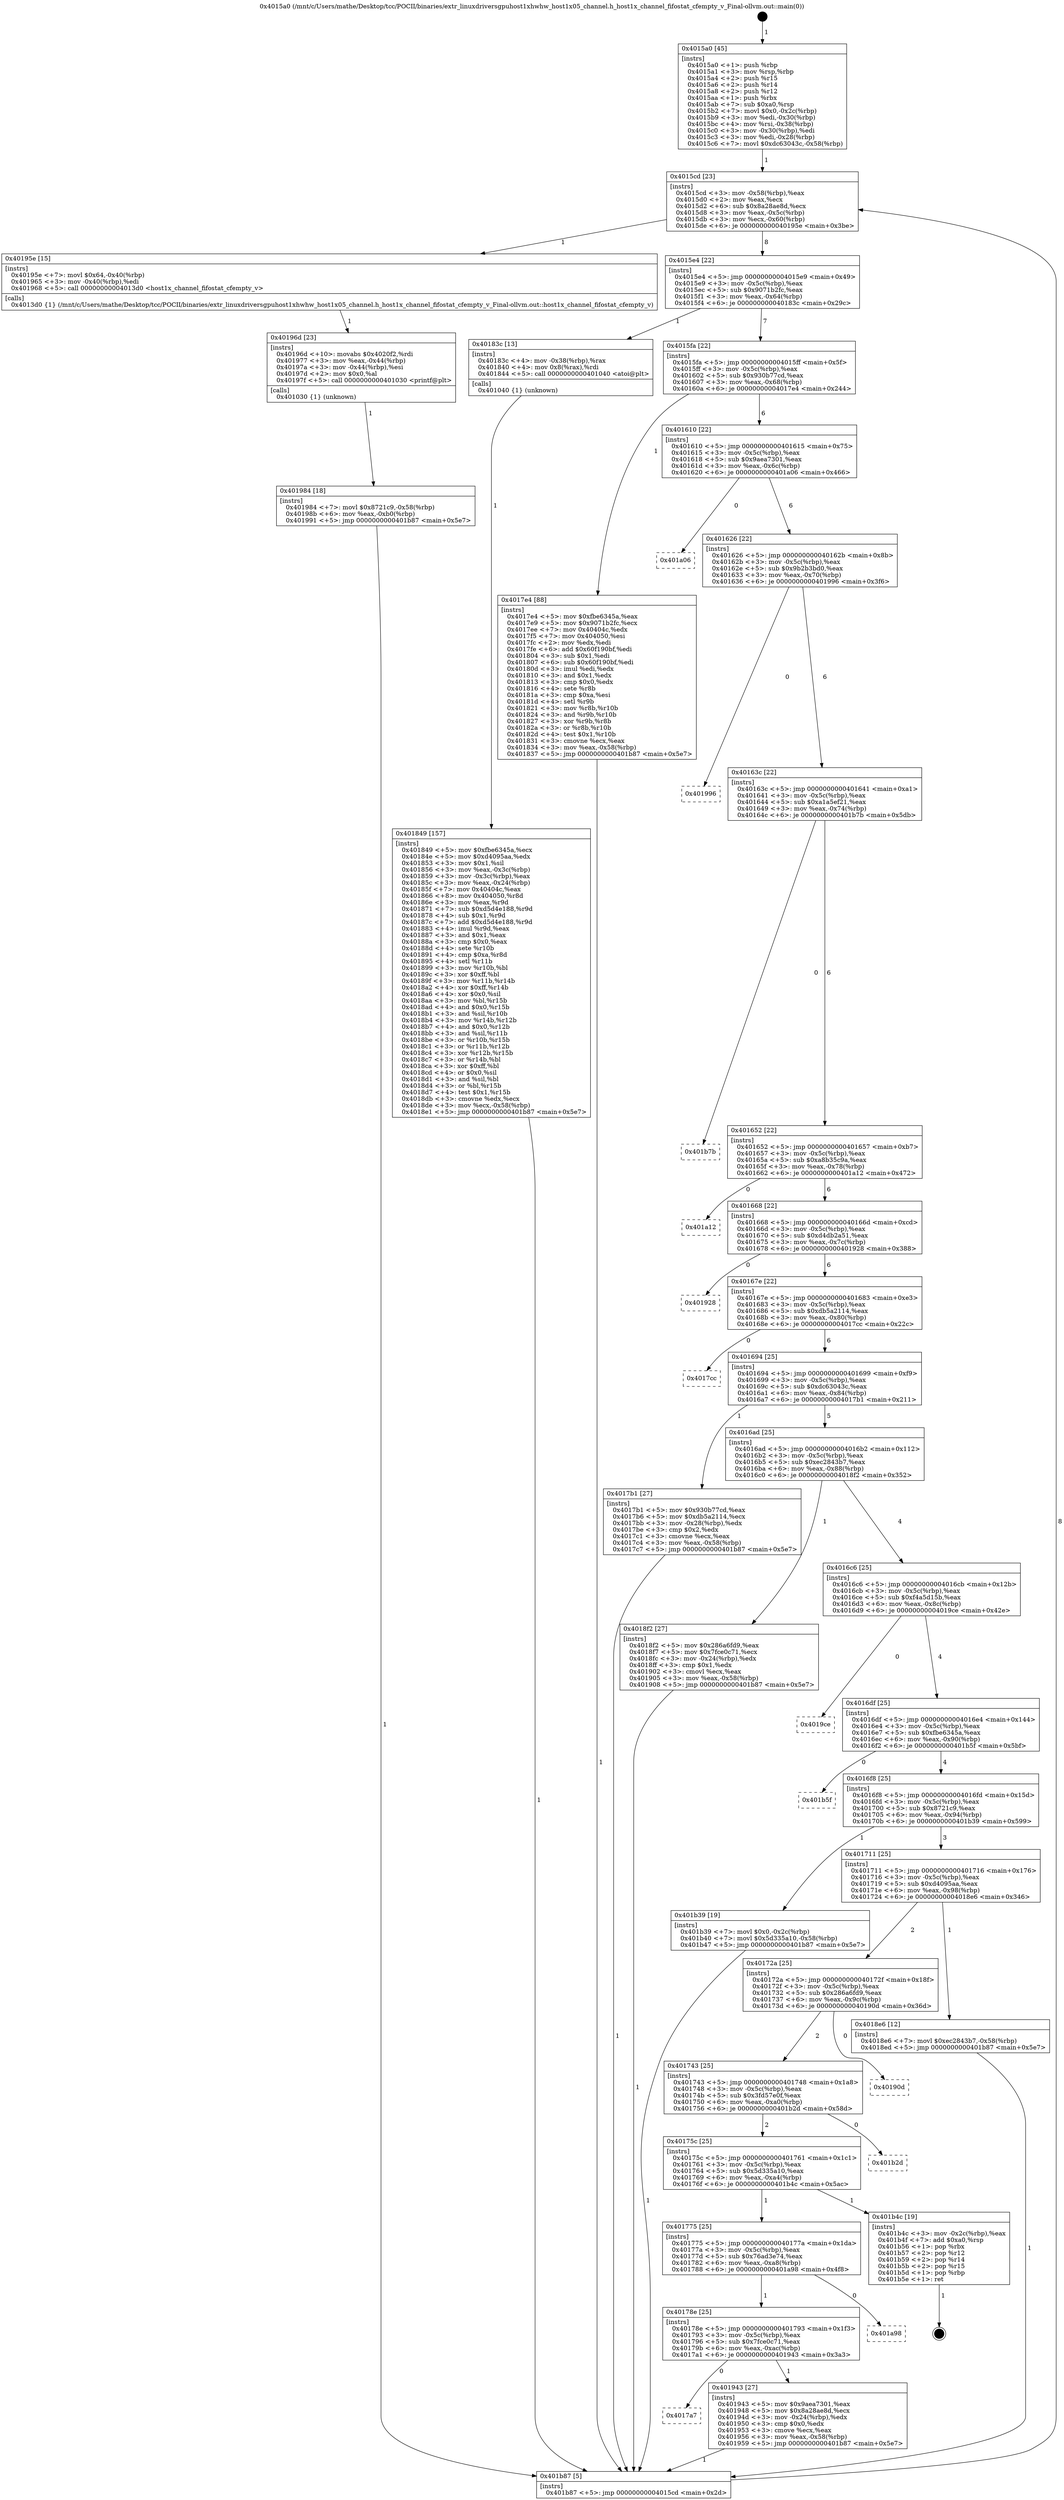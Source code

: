 digraph "0x4015a0" {
  label = "0x4015a0 (/mnt/c/Users/mathe/Desktop/tcc/POCII/binaries/extr_linuxdriversgpuhost1xhwhw_host1x05_channel.h_host1x_channel_fifostat_cfempty_v_Final-ollvm.out::main(0))"
  labelloc = "t"
  node[shape=record]

  Entry [label="",width=0.3,height=0.3,shape=circle,fillcolor=black,style=filled]
  "0x4015cd" [label="{
     0x4015cd [23]\l
     | [instrs]\l
     &nbsp;&nbsp;0x4015cd \<+3\>: mov -0x58(%rbp),%eax\l
     &nbsp;&nbsp;0x4015d0 \<+2\>: mov %eax,%ecx\l
     &nbsp;&nbsp;0x4015d2 \<+6\>: sub $0x8a28ae8d,%ecx\l
     &nbsp;&nbsp;0x4015d8 \<+3\>: mov %eax,-0x5c(%rbp)\l
     &nbsp;&nbsp;0x4015db \<+3\>: mov %ecx,-0x60(%rbp)\l
     &nbsp;&nbsp;0x4015de \<+6\>: je 000000000040195e \<main+0x3be\>\l
  }"]
  "0x40195e" [label="{
     0x40195e [15]\l
     | [instrs]\l
     &nbsp;&nbsp;0x40195e \<+7\>: movl $0x64,-0x40(%rbp)\l
     &nbsp;&nbsp;0x401965 \<+3\>: mov -0x40(%rbp),%edi\l
     &nbsp;&nbsp;0x401968 \<+5\>: call 00000000004013d0 \<host1x_channel_fifostat_cfempty_v\>\l
     | [calls]\l
     &nbsp;&nbsp;0x4013d0 \{1\} (/mnt/c/Users/mathe/Desktop/tcc/POCII/binaries/extr_linuxdriversgpuhost1xhwhw_host1x05_channel.h_host1x_channel_fifostat_cfempty_v_Final-ollvm.out::host1x_channel_fifostat_cfempty_v)\l
  }"]
  "0x4015e4" [label="{
     0x4015e4 [22]\l
     | [instrs]\l
     &nbsp;&nbsp;0x4015e4 \<+5\>: jmp 00000000004015e9 \<main+0x49\>\l
     &nbsp;&nbsp;0x4015e9 \<+3\>: mov -0x5c(%rbp),%eax\l
     &nbsp;&nbsp;0x4015ec \<+5\>: sub $0x9071b2fc,%eax\l
     &nbsp;&nbsp;0x4015f1 \<+3\>: mov %eax,-0x64(%rbp)\l
     &nbsp;&nbsp;0x4015f4 \<+6\>: je 000000000040183c \<main+0x29c\>\l
  }"]
  Exit [label="",width=0.3,height=0.3,shape=circle,fillcolor=black,style=filled,peripheries=2]
  "0x40183c" [label="{
     0x40183c [13]\l
     | [instrs]\l
     &nbsp;&nbsp;0x40183c \<+4\>: mov -0x38(%rbp),%rax\l
     &nbsp;&nbsp;0x401840 \<+4\>: mov 0x8(%rax),%rdi\l
     &nbsp;&nbsp;0x401844 \<+5\>: call 0000000000401040 \<atoi@plt\>\l
     | [calls]\l
     &nbsp;&nbsp;0x401040 \{1\} (unknown)\l
  }"]
  "0x4015fa" [label="{
     0x4015fa [22]\l
     | [instrs]\l
     &nbsp;&nbsp;0x4015fa \<+5\>: jmp 00000000004015ff \<main+0x5f\>\l
     &nbsp;&nbsp;0x4015ff \<+3\>: mov -0x5c(%rbp),%eax\l
     &nbsp;&nbsp;0x401602 \<+5\>: sub $0x930b77cd,%eax\l
     &nbsp;&nbsp;0x401607 \<+3\>: mov %eax,-0x68(%rbp)\l
     &nbsp;&nbsp;0x40160a \<+6\>: je 00000000004017e4 \<main+0x244\>\l
  }"]
  "0x401984" [label="{
     0x401984 [18]\l
     | [instrs]\l
     &nbsp;&nbsp;0x401984 \<+7\>: movl $0x8721c9,-0x58(%rbp)\l
     &nbsp;&nbsp;0x40198b \<+6\>: mov %eax,-0xb0(%rbp)\l
     &nbsp;&nbsp;0x401991 \<+5\>: jmp 0000000000401b87 \<main+0x5e7\>\l
  }"]
  "0x4017e4" [label="{
     0x4017e4 [88]\l
     | [instrs]\l
     &nbsp;&nbsp;0x4017e4 \<+5\>: mov $0xfbe6345a,%eax\l
     &nbsp;&nbsp;0x4017e9 \<+5\>: mov $0x9071b2fc,%ecx\l
     &nbsp;&nbsp;0x4017ee \<+7\>: mov 0x40404c,%edx\l
     &nbsp;&nbsp;0x4017f5 \<+7\>: mov 0x404050,%esi\l
     &nbsp;&nbsp;0x4017fc \<+2\>: mov %edx,%edi\l
     &nbsp;&nbsp;0x4017fe \<+6\>: add $0x60f190bf,%edi\l
     &nbsp;&nbsp;0x401804 \<+3\>: sub $0x1,%edi\l
     &nbsp;&nbsp;0x401807 \<+6\>: sub $0x60f190bf,%edi\l
     &nbsp;&nbsp;0x40180d \<+3\>: imul %edi,%edx\l
     &nbsp;&nbsp;0x401810 \<+3\>: and $0x1,%edx\l
     &nbsp;&nbsp;0x401813 \<+3\>: cmp $0x0,%edx\l
     &nbsp;&nbsp;0x401816 \<+4\>: sete %r8b\l
     &nbsp;&nbsp;0x40181a \<+3\>: cmp $0xa,%esi\l
     &nbsp;&nbsp;0x40181d \<+4\>: setl %r9b\l
     &nbsp;&nbsp;0x401821 \<+3\>: mov %r8b,%r10b\l
     &nbsp;&nbsp;0x401824 \<+3\>: and %r9b,%r10b\l
     &nbsp;&nbsp;0x401827 \<+3\>: xor %r9b,%r8b\l
     &nbsp;&nbsp;0x40182a \<+3\>: or %r8b,%r10b\l
     &nbsp;&nbsp;0x40182d \<+4\>: test $0x1,%r10b\l
     &nbsp;&nbsp;0x401831 \<+3\>: cmovne %ecx,%eax\l
     &nbsp;&nbsp;0x401834 \<+3\>: mov %eax,-0x58(%rbp)\l
     &nbsp;&nbsp;0x401837 \<+5\>: jmp 0000000000401b87 \<main+0x5e7\>\l
  }"]
  "0x401610" [label="{
     0x401610 [22]\l
     | [instrs]\l
     &nbsp;&nbsp;0x401610 \<+5\>: jmp 0000000000401615 \<main+0x75\>\l
     &nbsp;&nbsp;0x401615 \<+3\>: mov -0x5c(%rbp),%eax\l
     &nbsp;&nbsp;0x401618 \<+5\>: sub $0x9aea7301,%eax\l
     &nbsp;&nbsp;0x40161d \<+3\>: mov %eax,-0x6c(%rbp)\l
     &nbsp;&nbsp;0x401620 \<+6\>: je 0000000000401a06 \<main+0x466\>\l
  }"]
  "0x40196d" [label="{
     0x40196d [23]\l
     | [instrs]\l
     &nbsp;&nbsp;0x40196d \<+10\>: movabs $0x4020f2,%rdi\l
     &nbsp;&nbsp;0x401977 \<+3\>: mov %eax,-0x44(%rbp)\l
     &nbsp;&nbsp;0x40197a \<+3\>: mov -0x44(%rbp),%esi\l
     &nbsp;&nbsp;0x40197d \<+2\>: mov $0x0,%al\l
     &nbsp;&nbsp;0x40197f \<+5\>: call 0000000000401030 \<printf@plt\>\l
     | [calls]\l
     &nbsp;&nbsp;0x401030 \{1\} (unknown)\l
  }"]
  "0x401a06" [label="{
     0x401a06\l
  }", style=dashed]
  "0x401626" [label="{
     0x401626 [22]\l
     | [instrs]\l
     &nbsp;&nbsp;0x401626 \<+5\>: jmp 000000000040162b \<main+0x8b\>\l
     &nbsp;&nbsp;0x40162b \<+3\>: mov -0x5c(%rbp),%eax\l
     &nbsp;&nbsp;0x40162e \<+5\>: sub $0x9b2b3bd0,%eax\l
     &nbsp;&nbsp;0x401633 \<+3\>: mov %eax,-0x70(%rbp)\l
     &nbsp;&nbsp;0x401636 \<+6\>: je 0000000000401996 \<main+0x3f6\>\l
  }"]
  "0x4017a7" [label="{
     0x4017a7\l
  }", style=dashed]
  "0x401996" [label="{
     0x401996\l
  }", style=dashed]
  "0x40163c" [label="{
     0x40163c [22]\l
     | [instrs]\l
     &nbsp;&nbsp;0x40163c \<+5\>: jmp 0000000000401641 \<main+0xa1\>\l
     &nbsp;&nbsp;0x401641 \<+3\>: mov -0x5c(%rbp),%eax\l
     &nbsp;&nbsp;0x401644 \<+5\>: sub $0xa1a5ef21,%eax\l
     &nbsp;&nbsp;0x401649 \<+3\>: mov %eax,-0x74(%rbp)\l
     &nbsp;&nbsp;0x40164c \<+6\>: je 0000000000401b7b \<main+0x5db\>\l
  }"]
  "0x401943" [label="{
     0x401943 [27]\l
     | [instrs]\l
     &nbsp;&nbsp;0x401943 \<+5\>: mov $0x9aea7301,%eax\l
     &nbsp;&nbsp;0x401948 \<+5\>: mov $0x8a28ae8d,%ecx\l
     &nbsp;&nbsp;0x40194d \<+3\>: mov -0x24(%rbp),%edx\l
     &nbsp;&nbsp;0x401950 \<+3\>: cmp $0x0,%edx\l
     &nbsp;&nbsp;0x401953 \<+3\>: cmove %ecx,%eax\l
     &nbsp;&nbsp;0x401956 \<+3\>: mov %eax,-0x58(%rbp)\l
     &nbsp;&nbsp;0x401959 \<+5\>: jmp 0000000000401b87 \<main+0x5e7\>\l
  }"]
  "0x401b7b" [label="{
     0x401b7b\l
  }", style=dashed]
  "0x401652" [label="{
     0x401652 [22]\l
     | [instrs]\l
     &nbsp;&nbsp;0x401652 \<+5\>: jmp 0000000000401657 \<main+0xb7\>\l
     &nbsp;&nbsp;0x401657 \<+3\>: mov -0x5c(%rbp),%eax\l
     &nbsp;&nbsp;0x40165a \<+5\>: sub $0xa8b35c9a,%eax\l
     &nbsp;&nbsp;0x40165f \<+3\>: mov %eax,-0x78(%rbp)\l
     &nbsp;&nbsp;0x401662 \<+6\>: je 0000000000401a12 \<main+0x472\>\l
  }"]
  "0x40178e" [label="{
     0x40178e [25]\l
     | [instrs]\l
     &nbsp;&nbsp;0x40178e \<+5\>: jmp 0000000000401793 \<main+0x1f3\>\l
     &nbsp;&nbsp;0x401793 \<+3\>: mov -0x5c(%rbp),%eax\l
     &nbsp;&nbsp;0x401796 \<+5\>: sub $0x7fce0c71,%eax\l
     &nbsp;&nbsp;0x40179b \<+6\>: mov %eax,-0xac(%rbp)\l
     &nbsp;&nbsp;0x4017a1 \<+6\>: je 0000000000401943 \<main+0x3a3\>\l
  }"]
  "0x401a12" [label="{
     0x401a12\l
  }", style=dashed]
  "0x401668" [label="{
     0x401668 [22]\l
     | [instrs]\l
     &nbsp;&nbsp;0x401668 \<+5\>: jmp 000000000040166d \<main+0xcd\>\l
     &nbsp;&nbsp;0x40166d \<+3\>: mov -0x5c(%rbp),%eax\l
     &nbsp;&nbsp;0x401670 \<+5\>: sub $0xd4db2a51,%eax\l
     &nbsp;&nbsp;0x401675 \<+3\>: mov %eax,-0x7c(%rbp)\l
     &nbsp;&nbsp;0x401678 \<+6\>: je 0000000000401928 \<main+0x388\>\l
  }"]
  "0x401a98" [label="{
     0x401a98\l
  }", style=dashed]
  "0x401928" [label="{
     0x401928\l
  }", style=dashed]
  "0x40167e" [label="{
     0x40167e [22]\l
     | [instrs]\l
     &nbsp;&nbsp;0x40167e \<+5\>: jmp 0000000000401683 \<main+0xe3\>\l
     &nbsp;&nbsp;0x401683 \<+3\>: mov -0x5c(%rbp),%eax\l
     &nbsp;&nbsp;0x401686 \<+5\>: sub $0xdb5a2114,%eax\l
     &nbsp;&nbsp;0x40168b \<+3\>: mov %eax,-0x80(%rbp)\l
     &nbsp;&nbsp;0x40168e \<+6\>: je 00000000004017cc \<main+0x22c\>\l
  }"]
  "0x401775" [label="{
     0x401775 [25]\l
     | [instrs]\l
     &nbsp;&nbsp;0x401775 \<+5\>: jmp 000000000040177a \<main+0x1da\>\l
     &nbsp;&nbsp;0x40177a \<+3\>: mov -0x5c(%rbp),%eax\l
     &nbsp;&nbsp;0x40177d \<+5\>: sub $0x76ad3e74,%eax\l
     &nbsp;&nbsp;0x401782 \<+6\>: mov %eax,-0xa8(%rbp)\l
     &nbsp;&nbsp;0x401788 \<+6\>: je 0000000000401a98 \<main+0x4f8\>\l
  }"]
  "0x4017cc" [label="{
     0x4017cc\l
  }", style=dashed]
  "0x401694" [label="{
     0x401694 [25]\l
     | [instrs]\l
     &nbsp;&nbsp;0x401694 \<+5\>: jmp 0000000000401699 \<main+0xf9\>\l
     &nbsp;&nbsp;0x401699 \<+3\>: mov -0x5c(%rbp),%eax\l
     &nbsp;&nbsp;0x40169c \<+5\>: sub $0xdc63043c,%eax\l
     &nbsp;&nbsp;0x4016a1 \<+6\>: mov %eax,-0x84(%rbp)\l
     &nbsp;&nbsp;0x4016a7 \<+6\>: je 00000000004017b1 \<main+0x211\>\l
  }"]
  "0x401b4c" [label="{
     0x401b4c [19]\l
     | [instrs]\l
     &nbsp;&nbsp;0x401b4c \<+3\>: mov -0x2c(%rbp),%eax\l
     &nbsp;&nbsp;0x401b4f \<+7\>: add $0xa0,%rsp\l
     &nbsp;&nbsp;0x401b56 \<+1\>: pop %rbx\l
     &nbsp;&nbsp;0x401b57 \<+2\>: pop %r12\l
     &nbsp;&nbsp;0x401b59 \<+2\>: pop %r14\l
     &nbsp;&nbsp;0x401b5b \<+2\>: pop %r15\l
     &nbsp;&nbsp;0x401b5d \<+1\>: pop %rbp\l
     &nbsp;&nbsp;0x401b5e \<+1\>: ret\l
  }"]
  "0x4017b1" [label="{
     0x4017b1 [27]\l
     | [instrs]\l
     &nbsp;&nbsp;0x4017b1 \<+5\>: mov $0x930b77cd,%eax\l
     &nbsp;&nbsp;0x4017b6 \<+5\>: mov $0xdb5a2114,%ecx\l
     &nbsp;&nbsp;0x4017bb \<+3\>: mov -0x28(%rbp),%edx\l
     &nbsp;&nbsp;0x4017be \<+3\>: cmp $0x2,%edx\l
     &nbsp;&nbsp;0x4017c1 \<+3\>: cmovne %ecx,%eax\l
     &nbsp;&nbsp;0x4017c4 \<+3\>: mov %eax,-0x58(%rbp)\l
     &nbsp;&nbsp;0x4017c7 \<+5\>: jmp 0000000000401b87 \<main+0x5e7\>\l
  }"]
  "0x4016ad" [label="{
     0x4016ad [25]\l
     | [instrs]\l
     &nbsp;&nbsp;0x4016ad \<+5\>: jmp 00000000004016b2 \<main+0x112\>\l
     &nbsp;&nbsp;0x4016b2 \<+3\>: mov -0x5c(%rbp),%eax\l
     &nbsp;&nbsp;0x4016b5 \<+5\>: sub $0xec2843b7,%eax\l
     &nbsp;&nbsp;0x4016ba \<+6\>: mov %eax,-0x88(%rbp)\l
     &nbsp;&nbsp;0x4016c0 \<+6\>: je 00000000004018f2 \<main+0x352\>\l
  }"]
  "0x401b87" [label="{
     0x401b87 [5]\l
     | [instrs]\l
     &nbsp;&nbsp;0x401b87 \<+5\>: jmp 00000000004015cd \<main+0x2d\>\l
  }"]
  "0x4015a0" [label="{
     0x4015a0 [45]\l
     | [instrs]\l
     &nbsp;&nbsp;0x4015a0 \<+1\>: push %rbp\l
     &nbsp;&nbsp;0x4015a1 \<+3\>: mov %rsp,%rbp\l
     &nbsp;&nbsp;0x4015a4 \<+2\>: push %r15\l
     &nbsp;&nbsp;0x4015a6 \<+2\>: push %r14\l
     &nbsp;&nbsp;0x4015a8 \<+2\>: push %r12\l
     &nbsp;&nbsp;0x4015aa \<+1\>: push %rbx\l
     &nbsp;&nbsp;0x4015ab \<+7\>: sub $0xa0,%rsp\l
     &nbsp;&nbsp;0x4015b2 \<+7\>: movl $0x0,-0x2c(%rbp)\l
     &nbsp;&nbsp;0x4015b9 \<+3\>: mov %edi,-0x30(%rbp)\l
     &nbsp;&nbsp;0x4015bc \<+4\>: mov %rsi,-0x38(%rbp)\l
     &nbsp;&nbsp;0x4015c0 \<+3\>: mov -0x30(%rbp),%edi\l
     &nbsp;&nbsp;0x4015c3 \<+3\>: mov %edi,-0x28(%rbp)\l
     &nbsp;&nbsp;0x4015c6 \<+7\>: movl $0xdc63043c,-0x58(%rbp)\l
  }"]
  "0x401849" [label="{
     0x401849 [157]\l
     | [instrs]\l
     &nbsp;&nbsp;0x401849 \<+5\>: mov $0xfbe6345a,%ecx\l
     &nbsp;&nbsp;0x40184e \<+5\>: mov $0xd4095aa,%edx\l
     &nbsp;&nbsp;0x401853 \<+3\>: mov $0x1,%sil\l
     &nbsp;&nbsp;0x401856 \<+3\>: mov %eax,-0x3c(%rbp)\l
     &nbsp;&nbsp;0x401859 \<+3\>: mov -0x3c(%rbp),%eax\l
     &nbsp;&nbsp;0x40185c \<+3\>: mov %eax,-0x24(%rbp)\l
     &nbsp;&nbsp;0x40185f \<+7\>: mov 0x40404c,%eax\l
     &nbsp;&nbsp;0x401866 \<+8\>: mov 0x404050,%r8d\l
     &nbsp;&nbsp;0x40186e \<+3\>: mov %eax,%r9d\l
     &nbsp;&nbsp;0x401871 \<+7\>: sub $0xd5d4e188,%r9d\l
     &nbsp;&nbsp;0x401878 \<+4\>: sub $0x1,%r9d\l
     &nbsp;&nbsp;0x40187c \<+7\>: add $0xd5d4e188,%r9d\l
     &nbsp;&nbsp;0x401883 \<+4\>: imul %r9d,%eax\l
     &nbsp;&nbsp;0x401887 \<+3\>: and $0x1,%eax\l
     &nbsp;&nbsp;0x40188a \<+3\>: cmp $0x0,%eax\l
     &nbsp;&nbsp;0x40188d \<+4\>: sete %r10b\l
     &nbsp;&nbsp;0x401891 \<+4\>: cmp $0xa,%r8d\l
     &nbsp;&nbsp;0x401895 \<+4\>: setl %r11b\l
     &nbsp;&nbsp;0x401899 \<+3\>: mov %r10b,%bl\l
     &nbsp;&nbsp;0x40189c \<+3\>: xor $0xff,%bl\l
     &nbsp;&nbsp;0x40189f \<+3\>: mov %r11b,%r14b\l
     &nbsp;&nbsp;0x4018a2 \<+4\>: xor $0xff,%r14b\l
     &nbsp;&nbsp;0x4018a6 \<+4\>: xor $0x0,%sil\l
     &nbsp;&nbsp;0x4018aa \<+3\>: mov %bl,%r15b\l
     &nbsp;&nbsp;0x4018ad \<+4\>: and $0x0,%r15b\l
     &nbsp;&nbsp;0x4018b1 \<+3\>: and %sil,%r10b\l
     &nbsp;&nbsp;0x4018b4 \<+3\>: mov %r14b,%r12b\l
     &nbsp;&nbsp;0x4018b7 \<+4\>: and $0x0,%r12b\l
     &nbsp;&nbsp;0x4018bb \<+3\>: and %sil,%r11b\l
     &nbsp;&nbsp;0x4018be \<+3\>: or %r10b,%r15b\l
     &nbsp;&nbsp;0x4018c1 \<+3\>: or %r11b,%r12b\l
     &nbsp;&nbsp;0x4018c4 \<+3\>: xor %r12b,%r15b\l
     &nbsp;&nbsp;0x4018c7 \<+3\>: or %r14b,%bl\l
     &nbsp;&nbsp;0x4018ca \<+3\>: xor $0xff,%bl\l
     &nbsp;&nbsp;0x4018cd \<+4\>: or $0x0,%sil\l
     &nbsp;&nbsp;0x4018d1 \<+3\>: and %sil,%bl\l
     &nbsp;&nbsp;0x4018d4 \<+3\>: or %bl,%r15b\l
     &nbsp;&nbsp;0x4018d7 \<+4\>: test $0x1,%r15b\l
     &nbsp;&nbsp;0x4018db \<+3\>: cmovne %edx,%ecx\l
     &nbsp;&nbsp;0x4018de \<+3\>: mov %ecx,-0x58(%rbp)\l
     &nbsp;&nbsp;0x4018e1 \<+5\>: jmp 0000000000401b87 \<main+0x5e7\>\l
  }"]
  "0x40175c" [label="{
     0x40175c [25]\l
     | [instrs]\l
     &nbsp;&nbsp;0x40175c \<+5\>: jmp 0000000000401761 \<main+0x1c1\>\l
     &nbsp;&nbsp;0x401761 \<+3\>: mov -0x5c(%rbp),%eax\l
     &nbsp;&nbsp;0x401764 \<+5\>: sub $0x5d335a10,%eax\l
     &nbsp;&nbsp;0x401769 \<+6\>: mov %eax,-0xa4(%rbp)\l
     &nbsp;&nbsp;0x40176f \<+6\>: je 0000000000401b4c \<main+0x5ac\>\l
  }"]
  "0x4018f2" [label="{
     0x4018f2 [27]\l
     | [instrs]\l
     &nbsp;&nbsp;0x4018f2 \<+5\>: mov $0x286a6fd9,%eax\l
     &nbsp;&nbsp;0x4018f7 \<+5\>: mov $0x7fce0c71,%ecx\l
     &nbsp;&nbsp;0x4018fc \<+3\>: mov -0x24(%rbp),%edx\l
     &nbsp;&nbsp;0x4018ff \<+3\>: cmp $0x1,%edx\l
     &nbsp;&nbsp;0x401902 \<+3\>: cmovl %ecx,%eax\l
     &nbsp;&nbsp;0x401905 \<+3\>: mov %eax,-0x58(%rbp)\l
     &nbsp;&nbsp;0x401908 \<+5\>: jmp 0000000000401b87 \<main+0x5e7\>\l
  }"]
  "0x4016c6" [label="{
     0x4016c6 [25]\l
     | [instrs]\l
     &nbsp;&nbsp;0x4016c6 \<+5\>: jmp 00000000004016cb \<main+0x12b\>\l
     &nbsp;&nbsp;0x4016cb \<+3\>: mov -0x5c(%rbp),%eax\l
     &nbsp;&nbsp;0x4016ce \<+5\>: sub $0xf4a5d15b,%eax\l
     &nbsp;&nbsp;0x4016d3 \<+6\>: mov %eax,-0x8c(%rbp)\l
     &nbsp;&nbsp;0x4016d9 \<+6\>: je 00000000004019ce \<main+0x42e\>\l
  }"]
  "0x401b2d" [label="{
     0x401b2d\l
  }", style=dashed]
  "0x4019ce" [label="{
     0x4019ce\l
  }", style=dashed]
  "0x4016df" [label="{
     0x4016df [25]\l
     | [instrs]\l
     &nbsp;&nbsp;0x4016df \<+5\>: jmp 00000000004016e4 \<main+0x144\>\l
     &nbsp;&nbsp;0x4016e4 \<+3\>: mov -0x5c(%rbp),%eax\l
     &nbsp;&nbsp;0x4016e7 \<+5\>: sub $0xfbe6345a,%eax\l
     &nbsp;&nbsp;0x4016ec \<+6\>: mov %eax,-0x90(%rbp)\l
     &nbsp;&nbsp;0x4016f2 \<+6\>: je 0000000000401b5f \<main+0x5bf\>\l
  }"]
  "0x401743" [label="{
     0x401743 [25]\l
     | [instrs]\l
     &nbsp;&nbsp;0x401743 \<+5\>: jmp 0000000000401748 \<main+0x1a8\>\l
     &nbsp;&nbsp;0x401748 \<+3\>: mov -0x5c(%rbp),%eax\l
     &nbsp;&nbsp;0x40174b \<+5\>: sub $0x3fd57e0f,%eax\l
     &nbsp;&nbsp;0x401750 \<+6\>: mov %eax,-0xa0(%rbp)\l
     &nbsp;&nbsp;0x401756 \<+6\>: je 0000000000401b2d \<main+0x58d\>\l
  }"]
  "0x401b5f" [label="{
     0x401b5f\l
  }", style=dashed]
  "0x4016f8" [label="{
     0x4016f8 [25]\l
     | [instrs]\l
     &nbsp;&nbsp;0x4016f8 \<+5\>: jmp 00000000004016fd \<main+0x15d\>\l
     &nbsp;&nbsp;0x4016fd \<+3\>: mov -0x5c(%rbp),%eax\l
     &nbsp;&nbsp;0x401700 \<+5\>: sub $0x8721c9,%eax\l
     &nbsp;&nbsp;0x401705 \<+6\>: mov %eax,-0x94(%rbp)\l
     &nbsp;&nbsp;0x40170b \<+6\>: je 0000000000401b39 \<main+0x599\>\l
  }"]
  "0x40190d" [label="{
     0x40190d\l
  }", style=dashed]
  "0x401b39" [label="{
     0x401b39 [19]\l
     | [instrs]\l
     &nbsp;&nbsp;0x401b39 \<+7\>: movl $0x0,-0x2c(%rbp)\l
     &nbsp;&nbsp;0x401b40 \<+7\>: movl $0x5d335a10,-0x58(%rbp)\l
     &nbsp;&nbsp;0x401b47 \<+5\>: jmp 0000000000401b87 \<main+0x5e7\>\l
  }"]
  "0x401711" [label="{
     0x401711 [25]\l
     | [instrs]\l
     &nbsp;&nbsp;0x401711 \<+5\>: jmp 0000000000401716 \<main+0x176\>\l
     &nbsp;&nbsp;0x401716 \<+3\>: mov -0x5c(%rbp),%eax\l
     &nbsp;&nbsp;0x401719 \<+5\>: sub $0xd4095aa,%eax\l
     &nbsp;&nbsp;0x40171e \<+6\>: mov %eax,-0x98(%rbp)\l
     &nbsp;&nbsp;0x401724 \<+6\>: je 00000000004018e6 \<main+0x346\>\l
  }"]
  "0x40172a" [label="{
     0x40172a [25]\l
     | [instrs]\l
     &nbsp;&nbsp;0x40172a \<+5\>: jmp 000000000040172f \<main+0x18f\>\l
     &nbsp;&nbsp;0x40172f \<+3\>: mov -0x5c(%rbp),%eax\l
     &nbsp;&nbsp;0x401732 \<+5\>: sub $0x286a6fd9,%eax\l
     &nbsp;&nbsp;0x401737 \<+6\>: mov %eax,-0x9c(%rbp)\l
     &nbsp;&nbsp;0x40173d \<+6\>: je 000000000040190d \<main+0x36d\>\l
  }"]
  "0x4018e6" [label="{
     0x4018e6 [12]\l
     | [instrs]\l
     &nbsp;&nbsp;0x4018e6 \<+7\>: movl $0xec2843b7,-0x58(%rbp)\l
     &nbsp;&nbsp;0x4018ed \<+5\>: jmp 0000000000401b87 \<main+0x5e7\>\l
  }"]
  Entry -> "0x4015a0" [label=" 1"]
  "0x4015cd" -> "0x40195e" [label=" 1"]
  "0x4015cd" -> "0x4015e4" [label=" 8"]
  "0x401b4c" -> Exit [label=" 1"]
  "0x4015e4" -> "0x40183c" [label=" 1"]
  "0x4015e4" -> "0x4015fa" [label=" 7"]
  "0x401b39" -> "0x401b87" [label=" 1"]
  "0x4015fa" -> "0x4017e4" [label=" 1"]
  "0x4015fa" -> "0x401610" [label=" 6"]
  "0x401984" -> "0x401b87" [label=" 1"]
  "0x401610" -> "0x401a06" [label=" 0"]
  "0x401610" -> "0x401626" [label=" 6"]
  "0x40196d" -> "0x401984" [label=" 1"]
  "0x401626" -> "0x401996" [label=" 0"]
  "0x401626" -> "0x40163c" [label=" 6"]
  "0x40195e" -> "0x40196d" [label=" 1"]
  "0x40163c" -> "0x401b7b" [label=" 0"]
  "0x40163c" -> "0x401652" [label=" 6"]
  "0x401943" -> "0x401b87" [label=" 1"]
  "0x401652" -> "0x401a12" [label=" 0"]
  "0x401652" -> "0x401668" [label=" 6"]
  "0x40178e" -> "0x401943" [label=" 1"]
  "0x401668" -> "0x401928" [label=" 0"]
  "0x401668" -> "0x40167e" [label=" 6"]
  "0x40178e" -> "0x4017a7" [label=" 0"]
  "0x40167e" -> "0x4017cc" [label=" 0"]
  "0x40167e" -> "0x401694" [label=" 6"]
  "0x401775" -> "0x401a98" [label=" 0"]
  "0x401694" -> "0x4017b1" [label=" 1"]
  "0x401694" -> "0x4016ad" [label=" 5"]
  "0x4017b1" -> "0x401b87" [label=" 1"]
  "0x4015a0" -> "0x4015cd" [label=" 1"]
  "0x401b87" -> "0x4015cd" [label=" 8"]
  "0x4017e4" -> "0x401b87" [label=" 1"]
  "0x40183c" -> "0x401849" [label=" 1"]
  "0x401849" -> "0x401b87" [label=" 1"]
  "0x401775" -> "0x40178e" [label=" 1"]
  "0x4016ad" -> "0x4018f2" [label=" 1"]
  "0x4016ad" -> "0x4016c6" [label=" 4"]
  "0x40175c" -> "0x401b4c" [label=" 1"]
  "0x4016c6" -> "0x4019ce" [label=" 0"]
  "0x4016c6" -> "0x4016df" [label=" 4"]
  "0x40175c" -> "0x401775" [label=" 1"]
  "0x4016df" -> "0x401b5f" [label=" 0"]
  "0x4016df" -> "0x4016f8" [label=" 4"]
  "0x401743" -> "0x401b2d" [label=" 0"]
  "0x4016f8" -> "0x401b39" [label=" 1"]
  "0x4016f8" -> "0x401711" [label=" 3"]
  "0x401743" -> "0x40175c" [label=" 2"]
  "0x401711" -> "0x4018e6" [label=" 1"]
  "0x401711" -> "0x40172a" [label=" 2"]
  "0x4018e6" -> "0x401b87" [label=" 1"]
  "0x4018f2" -> "0x401b87" [label=" 1"]
  "0x40172a" -> "0x401743" [label=" 2"]
  "0x40172a" -> "0x40190d" [label=" 0"]
}
